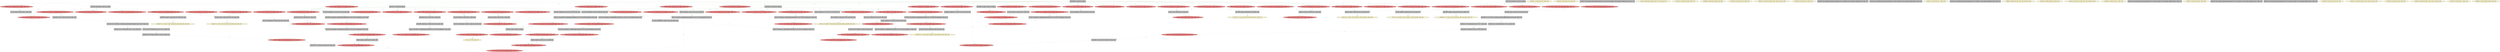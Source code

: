 
digraph G {


node636 [fillcolor=lemonchiffon,label="[44/45]  br i1 %cmp7, label %for.body8, label %for.end19, !dbg !1347",shape=ellipse,style=filled ]
node635 [fillcolor=grey,label="[46/53]  %arrayidx32 = getelementptr inbounds i32, i32* %38, i64 %idxprom31, !dbg !1383",shape=rectangle,style=filled ]
node634 [fillcolor=grey,label="[37/42]  %arrayidx14 = getelementptr inbounds i32*, i32** %26, i64 %idxprom13, !dbg !1352",shape=rectangle,style=filled ]
node632 [fillcolor=lemonchiffon,label="[61/62]  br i1 %cmp4, label %for.body5, label %for.end22, !dbg !1338",shape=ellipse,style=filled ]
node631 [fillcolor=lightcoral,label="[130/135]  %7 = load i32, i32* %vsize.addr, align 4, !dbg !1317",shape=ellipse,style=filled ]
node629 [fillcolor=lemonchiffon,label="[76/77]  br i1 %cmp50, label %for.body51, label %for.end56, !dbg !1414",shape=ellipse,style=filled ]
node628 [fillcolor=lemonchiffon,label="[350/351]  br label %for.inc20, !dbg !1361",shape=ellipse,style=filled ]
node514 [fillcolor=grey,label="[274/275]  %idxprom33 = zext i32 %42 to i64, !dbg !1388",shape=rectangle,style=filled ]
node536 [fillcolor=grey,label="[234/241]  %2 = extractvalue { i64, i1 } %1, 1, !dbg !1310",shape=rectangle,style=filled ]
node599 [fillcolor=lemonchiffon,label="[342/343]  br label %for.inc46, !dbg !1402",shape=ellipse,style=filled ]
node522 [fillcolor=grey,label="[196/197]  call void @llvm.dbg.declare(metadata i32* %hsize.addr, metadata !1320, metadata !DIExpression()), !dbg !1321",shape=rectangle,style=filled ]
node531 [fillcolor=lightcoral,label="[16/17]  store i32 %inc55, i32* %i, align 4, !dbg !1420",shape=ellipse,style=filled ]
node462 [fillcolor=lightcoral,label="[20/23]  %25 = load i32, i32* %arrayidx12, align 4, !dbg !1348",shape=ellipse,style=filled ]
node529 [fillcolor=lemonchiffon,label="[14/15]  br label %for.cond49, !dbg !1421, !llvm.loop !1422",shape=ellipse,style=filled ]
node573 [fillcolor=lemonchiffon,label="[312/313]  br label %for.cond26, !dbg !1377",shape=ellipse,style=filled ]
node633 [fillcolor=lightcoral,label="[58/59]  %45 = load i32, i32* %arrayidx36, align 4, !dbg !1391",shape=ellipse,style=filled ]
node524 [fillcolor=lemonchiffon,label="[348/349]  br label %for.cond49, !dbg !1409",shape=ellipse,style=filled ]
node517 [fillcolor=lightcoral,label="[236/239]  %call = call i8* @_Znam(i64 %4) #10, !dbg !1310",shape=ellipse,style=filled ]
node516 [fillcolor=grey,label="[121/128]  %sub42 = sub i32 %50, 1, !dbg !1400",shape=rectangle,style=filled ]
node512 [fillcolor=grey,label="[235/240]  %4 = select i1 %2, i64 -1, i64 %3, !dbg !1310",shape=rectangle,style=filled ]
node525 [fillcolor=grey,label="[31/34]  %idxprom9 = zext i32 %22 to i64, !dbg !1348",shape=rectangle,style=filled ]
node511 [fillcolor=lemonchiffon,label="[322/323]  br label %for.inc54, !dbg !1419",shape=ellipse,style=filled ]
node637 [fillcolor=lightcoral,label="[47/52]  %40 = load i32, i32* %arrayidx32, align 4, !dbg !1383",shape=ellipse,style=filled ]
node567 [fillcolor=lightcoral,label="[277/278]  %53 = load i32, i32* %i, align 4, !dbg !1403",shape=ellipse,style=filled ]
node570 [fillcolor=lightcoral,label="[190/193]  %48 = load i32, i32* %i, align 4, !dbg !1398",shape=ellipse,style=filled ]
node507 [fillcolor=lemonchiffon,label="[340/341]  br label %for.cond26, !dbg !1394, !llvm.loop !1395",shape=ellipse,style=filled ]
node506 [fillcolor=lemonchiffon,label="[338/339]  br label %for.cond, !dbg !1314",shape=ellipse,style=filled ]
node505 [fillcolor=grey,label="[54/57]  %inc = add i32 %16, 1, !dbg !1327",shape=rectangle,style=filled ]
node569 [fillcolor=lightcoral,label="[49/50]  store i32 %add, i32* %arrayidx36, align 4, !dbg !1391",shape=ellipse,style=filled ]
node539 [fillcolor=lightcoral,label="[173/174]  %47 = load i32**, i32*** %b, align 8, !dbg !1397",shape=ellipse,style=filled ]
node500 [fillcolor=lightcoral,label="[279/280]  %60 = load i32, i32* %i, align 4, !dbg !1420",shape=ellipse,style=filled ]
node504 [fillcolor=grey,label="[191/192]  %idxprom40 = zext i32 %48 to i64, !dbg !1397",shape=rectangle,style=filled ]
node469 [fillcolor=grey,label="[304/305]  call void @llvm.dbg.declare(metadata i32* %i, metadata !1324, metadata !DIExpression()), !dbg !1325",shape=rectangle,style=filled ]
node495 [fillcolor=lightcoral,label="[161/164]  %43 = load i32*, i32** %arrayidx34, align 8, !dbg !1388",shape=ellipse,style=filled ]
node502 [fillcolor=grey,label="[19/24]  %arrayidx12 = getelementptr inbounds i32, i32* %23, i64 %idxprom11, !dbg !1348",shape=rectangle,style=filled ]
node568 [fillcolor=lightcoral,label="[249/256]  %8 = load i32, i32* %hsize.addr, align 4, !dbg !1320",shape=ellipse,style=filled ]
node578 [fillcolor=lightcoral,label="[169/170]  %38 = load i32*, i32** %arrayidx30, align 8, !dbg !1383",shape=ellipse,style=filled ]
node515 [fillcolor=grey,label="[237/238]  %5 = bitcast i8* %call to i32**, !dbg !1310",shape=rectangle,style=filled ]
node468 [fillcolor=grey,label="[32/33]  %arrayidx10 = getelementptr inbounds i32*, i32** %21, i64 %idxprom9, !dbg !1348",shape=rectangle,style=filled ]
node611 [fillcolor=lightcoral,label="[94/99]  %52 = load i32, i32* %total, align 4, !dbg !1401",shape=ellipse,style=filled ]
node492 [fillcolor=grey,label="[314/315]  call void @llvm.dbg.declare(metadata i32* %total, metadata !1322, metadata !DIExpression()), !dbg !1323",shape=rectangle,style=filled ]
node527 [fillcolor=grey,label="[142/145]  %arrayidx41 = getelementptr inbounds i32*, i32** %47, i64 %idxprom40, !dbg !1397",shape=rectangle,style=filled ]
node474 [fillcolor=grey,label="[212/213]  %idxprom35 = zext i32 %44 to i64, !dbg !1388",shape=rectangle,style=filled ]
node464 [fillcolor=grey,label="[18/25]  %idxprom11 = zext i32 %24 to i64, !dbg !1348",shape=rectangle,style=filled ]
node555 [fillcolor=grey,label="[139/140]  %cmp27 = icmp ult i32 %34, %35, !dbg !1381",shape=rectangle,style=filled ]
node590 [fillcolor=grey,label="[150/153]  %59 = bitcast i32* %58 to i8*, !dbg !1418",shape=rectangle,style=filled ]
node471 [fillcolor=grey,label="[48/51]  %add = add i32 %45, %40, !dbg !1391",shape=rectangle,style=filled ]
node470 [fillcolor=lightcoral,label="[306/309]  %0 = load i32, i32* %vsize.addr, align 4, !dbg !1309",shape=ellipse,style=filled ]
node480 [fillcolor=lemonchiffon,label="[336/337]  br label %for.inc17, !dbg !1356",shape=ellipse,style=filled ]
node550 [fillcolor=grey,label="[9/12]  %62 = bitcast i32** %61 to i8*, !dbg !1425",shape=rectangle,style=filled ]
node585 [fillcolor=lightcoral,label="[38/41]  %28 = load i32*, i32** %arrayidx14, align 8, !dbg !1352",shape=ellipse,style=filled ]
node528 [fillcolor=grey,label="[207/208]  %idxprom31 = zext i32 %sub to i64, !dbg !1383",shape=rectangle,style=filled ]
node532 [fillcolor=grey,label="[204/231]  %j = alloca i32, align 4",shape=rectangle,style=filled ]
node601 [fillcolor=lightcoral,label="[124/125]  %51 = load i32, i32* %arrayidx44, align 4, !dbg !1397",shape=ellipse,style=filled ]
node533 [fillcolor=grey,label="[206/209]  %sub = sub i32 %39, 1, !dbg !1387",shape=rectangle,style=filled ]
node604 [fillcolor=grey,label="[110/113]  %inc47 = add i32 %53, 1, !dbg !1403",shape=rectangle,style=filled ]
node490 [fillcolor=grey,label="[332/333]  call void @llvm.dbg.declare(metadata i32* %j, metadata !1326, metadata !DIExpression()), !dbg !1327",shape=rectangle,style=filled ]
node473 [fillcolor=lightcoral,label="[217/222]  %46 = load i32, i32* %j, align 4, !dbg !1393",shape=ellipse,style=filled ]
node478 [fillcolor=lemonchiffon,label="[68/69]  br label %for.cond, !dbg !1328, !llvm.loop !1329",shape=ellipse,style=filled ]
node486 [fillcolor=grey,label="[288/289]  %idxprom52 = zext i32 %57 to i64, !dbg !1415",shape=rectangle,style=filled ]
node616 [fillcolor=grey,label="[75/78]  %cmp50 = icmp ult i32 %54, %55, !dbg !1413",shape=rectangle,style=filled ]
node483 [fillcolor=lemonchiffon,label="[330/331]  br label %delete.end, !dbg !1418",shape=ellipse,style=filled ]
node520 [fillcolor=grey,label="[252/253]  %11 = extractvalue { i64, i1 } %9, 0, !dbg !1322",shape=rectangle,style=filled ]
node466 [fillcolor=lightcoral,label="[28/29]  %23 = load i32*, i32** %arrayidx10, align 8, !dbg !1348",shape=ellipse,style=filled ]
node526 [fillcolor=lightcoral,label="[138/141]  %34 = load i32, i32* %j, align 4, !dbg !1378",shape=ellipse,style=filled ]
node513 [fillcolor=lightcoral,label="[310/311]  %18 = load i32, i32* %vsize.addr, align 4, !dbg !1336",shape=ellipse,style=filled ]
node561 [fillcolor=lightcoral,label="[201/202]  store i32** %a, i32*** %a.addr, align 8",shape=ellipse,style=filled ]
node493 [fillcolor=lightcoral,label="[269/270]  store i32 %inc21, i32* %i, align 4, !dbg !1362",shape=ellipse,style=filled ]
node510 [fillcolor=grey,label="[117/118]  %idxprom15 = zext i32 %29 to i64, !dbg !1352",shape=rectangle,style=filled ]
node603 [fillcolor=grey,label="[114/115]  %10 = extractvalue { i64, i1 } %9, 1, !dbg !1322",shape=rectangle,style=filled ]
node463 [fillcolor=lightcoral,label="[185/186]  %14 = load i32**, i32*** %b, align 8, !dbg !1323",shape=ellipse,style=filled ]
node479 [fillcolor=grey,label="[218/221]  %inc38 = add i32 %46, 1, !dbg !1393",shape=rectangle,style=filled ]
node518 [fillcolor=grey,label="[6/7]  %isnull57 = icmp eq i32** %61, null, !dbg !1425",shape=rectangle,style=filled ]
node481 [fillcolor=lemonchiffon,label="[324/325]  br label %for.cond6, !dbg !1358, !llvm.loop !1359",shape=ellipse,style=filled ]
node602 [fillcolor=lightcoral,label="[116/119]  %29 = load i32, i32* %j, align 4, !dbg !1354",shape=ellipse,style=filled ]
node521 [fillcolor=lightcoral,label="[227/230]  %30 = load i32, i32* %j, align 4, !dbg !1357",shape=ellipse,style=filled ]
node534 [fillcolor=grey,label="[307/308]  %conv = zext i32 %0 to i64, !dbg !1309",shape=rectangle,style=filled ]
node508 [fillcolor=lemonchiffon,label="[334/335]  br label %for.inc37, !dbg !1392",shape=ellipse,style=filled ]
node606 [fillcolor=lightcoral,label="[111/112]  store i32 %inc47, i32* %i, align 4, !dbg !1403",shape=ellipse,style=filled ]
node630 [fillcolor=lightcoral,label="[66/67]  store i32 0, i32* %i, align 4, !dbg !1331",shape=ellipse,style=filled ]
node485 [fillcolor=grey,label="[242/243]  call void @llvm.dbg.declare(metadata i32*** %a.addr, metadata !1316, metadata !DIExpression()), !dbg !1317",shape=rectangle,style=filled ]
node582 [fillcolor=grey,label="[122/127]  %idxprom43 = zext i32 %sub42 to i64, !dbg !1397",shape=rectangle,style=filled ]
node488 [fillcolor=grey,label="[250/255]  %conv1 = zext i32 %8 to i64, !dbg !1320",shape=rectangle,style=filled ]
node472 [fillcolor=lemonchiffon,label="[326/327]  br label %for.cond23, !dbg !1368",shape=ellipse,style=filled ]
node600 [fillcolor=grey,label="[123/126]  %arrayidx44 = getelementptr inbounds i32, i32* %49, i64 %idxprom43, !dbg !1397",shape=rectangle,style=filled ]
node499 [fillcolor=lightcoral,label="[273/276]  %42 = load i32, i32* %i, align 4, !dbg !1389",shape=ellipse,style=filled ]
node530 [fillcolor=lightcoral,label="[30/35]  %22 = load i32, i32* %i, align 4, !dbg !1350",shape=ellipse,style=filled ]
node503 [fillcolor=lightcoral,label="[8/13]  %61 = load i32**, i32*** %b, align 8, !dbg !1424",shape=ellipse,style=filled ]
node487 [fillcolor=lightcoral,label="[265/266]  %6 = load i32, i32* %i, align 4, !dbg !1315",shape=ellipse,style=filled ]
node519 [fillcolor=lightcoral,label="[205/210]  %39 = load i32, i32* %j, align 4, !dbg !1386",shape=ellipse,style=filled ]
node476 [fillcolor=lemonchiffon,label="[283/284]  br i1 %cmp24, label %for.body25, label %for.end48, !dbg !1373",shape=ellipse,style=filled ]
node541 [fillcolor=grey,label="[244/245]  %total = alloca i32, align 4",shape=rectangle,style=filled ]
node618 [fillcolor=grey,label="[95/98]  %add45 = add i32 %52, %51, !dbg !1401",shape=rectangle,style=filled ]
node556 [fillcolor=lightcoral,label="[295/296]  store i32 0, i32* %i, align 4, !dbg !1407",shape=ellipse,style=filled ]
node546 [fillcolor=lightcoral,label="[267/272]  %31 = load i32, i32* %i, align 4, !dbg !1362",shape=ellipse,style=filled ]
node491 [fillcolor=grey,label="[251/254]  %9 = call { i64, i1 } @llvm.umul.with.overflow.i64(i64 %conv1, i64 4), !dbg !1322",shape=rectangle,style=filled ]
node497 [fillcolor=lightcoral,label="[159/166]  %41 = load i32**, i32*** %b, align 8, !dbg !1388",shape=ellipse,style=filled ]
node540 [fillcolor=lightcoral,label="[247/248]  %35 = load i32, i32* %hsize.addr, align 4, !dbg !1380",shape=ellipse,style=filled ]
node535 [fillcolor=lightcoral,label="[232/233]  store i32 0, i32* %total, align 4, !dbg !1302",shape=ellipse,style=filled ]
node542 [fillcolor=lemonchiffon,label="[1/2]  ret i32 %63, !dbg !1427",shape=ellipse,style=filled ]
node543 [fillcolor=grey,label="[282/285]  %cmp24 = icmp ult i32 %32, %33, !dbg !1372",shape=rectangle,style=filled ]
node545 [fillcolor=lightcoral,label="[297/298]  %16 = load i32, i32* %i, align 4, !dbg !1327",shape=ellipse,style=filled ]
node547 [fillcolor=grey,label="[168/171]  %arrayidx30 = getelementptr inbounds i32*, i32** %36, i64 %idxprom29, !dbg !1383",shape=rectangle,style=filled ]
node549 [fillcolor=grey,label="[228/229]  %inc18 = add i32 %30, 1, !dbg !1357",shape=rectangle,style=filled ]
node551 [fillcolor=grey,label="[176/183]  %arrayidx53 = getelementptr inbounds i32*, i32** %56, i64 %idxprom52, !dbg !1415",shape=rectangle,style=filled ]
node475 [fillcolor=lightcoral,label="[64/65]  %17 = load i32, i32* %i, align 4, !dbg !1334",shape=ellipse,style=filled ]
node552 [fillcolor=grey,label="[328/329]  call void @llvm.dbg.declare(metadata i32*** %b, metadata !1328, metadata !DIExpression()), !dbg !1329",shape=rectangle,style=filled ]
node559 [fillcolor=lightcoral,label="[223/224]  %19 = load i32, i32* %j, align 4, !dbg !1343",shape=ellipse,style=filled ]
node553 [fillcolor=lightcoral,label="[225/226]  store i32 %inc18, i32* %j, align 4, !dbg !1357",shape=ellipse,style=filled ]
node544 [fillcolor=lightcoral,label="[215/216]  store i32 0, i32* %j, align 4, !dbg !1339",shape=ellipse,style=filled ]
node554 [fillcolor=lightcoral,label="[317/318]  %33 = load i32, i32* %vsize.addr, align 4, !dbg !1371",shape=ellipse,style=filled ]
node557 [fillcolor=lightcoral,label="[281/286]  %32 = load i32, i32* %i, align 4, !dbg !1369",shape=ellipse,style=filled ]
node613 [fillcolor=grey,label="[88/89]  call void @llvm.dbg.declare(metadata i32* %vsize.addr, metadata !1318, metadata !DIExpression()), !dbg !1319",shape=rectangle,style=filled ]
node558 [fillcolor=grey,label="[60/63]  %cmp4 = icmp ult i32 %17, %18, !dbg !1337",shape=rectangle,style=filled ]
node592 [fillcolor=lightcoral,label="[199/200]  %21 = load i32**, i32*** %a.addr, align 8, !dbg !1348",shape=ellipse,style=filled ]
node467 [fillcolor=grey,label="[36/43]  %idxprom13 = zext i32 %27 to i64, !dbg !1352",shape=rectangle,style=filled ]
node560 [fillcolor=grey,label="[262/299]  %i = alloca i32, align 4",shape=rectangle,style=filled ]
node538 [fillcolor=lightcoral,label="[257/258]  store i32 %hsize, i32* %hsize.addr, align 4",shape=ellipse,style=filled ]
node622 [fillcolor=lemonchiffon,label="[179/180]  br i1 %isnull, label %delete.end, label %delete.notnull, !dbg !1418",shape=ellipse,style=filled ]
node562 [fillcolor=grey,label="[246/259]  %hsize.addr = alloca i32, align 4",shape=rectangle,style=filled ]
node489 [fillcolor=lightcoral,label="[287/290]  %57 = load i32, i32* %i, align 4, !dbg !1417",shape=ellipse,style=filled ]
node564 [fillcolor=grey,label="[178/181]  %isnull = icmp eq i32* %58, null, !dbg !1418",shape=rectangle,style=filled ]
node501 [fillcolor=lemonchiffon,label="[4/5]  br i1 %isnull57, label %delete.end59, label %delete.notnull58, !dbg !1425",shape=ellipse,style=filled ]
node565 [fillcolor=lightcoral,label="[291/294]  %37 = load i32, i32* %i, align 4, !dbg !1385",shape=ellipse,style=filled ]
node617 [fillcolor=grey,label="[302/303]  %1 = call { i64, i1 } @llvm.umul.with.overflow.i64(i64 %conv, i64 8), !dbg !1310",shape=rectangle,style=filled ]
node566 [fillcolor=lemonchiffon,label="[344/345]  br label %for.cond6, !dbg !1342",shape=ellipse,style=filled ]
node571 [fillcolor=grey,label="[156/189]  %b = alloca i32**, align 8",shape=rectangle,style=filled ]
node572 [fillcolor=lightcoral,label="[151/152]  call void @_ZdaPv(i8* %59) #11, !dbg !1418",shape=ellipse,style=filled ]
node575 [fillcolor=lightcoral,label="[175/184]  %56 = load i32**, i32*** %b, align 8, !dbg !1415",shape=ellipse,style=filled ]
node482 [fillcolor=grey,label="[260/261]  %3 = extractvalue { i64, i1 } %1, 0, !dbg !1310",shape=rectangle,style=filled ]
node576 [fillcolor=grey,label="[39/40]  %arrayidx16 = getelementptr inbounds i32, i32* %28, i64 %idxprom15, !dbg !1352",shape=rectangle,style=filled ]
node577 [fillcolor=lightcoral,label="[177/182]  %58 = load i32*, i32** %arrayidx53, align 8, !dbg !1415",shape=ellipse,style=filled ]
node579 [fillcolor=lightcoral,label="[21/22]  store i32 %25, i32* %arrayidx16, align 4, !dbg !1355",shape=ellipse,style=filled ]
node588 [fillcolor=lightcoral,label="[146/147]  store i32 %vsize, i32* %vsize.addr, align 4",shape=ellipse,style=filled ]
node621 [fillcolor=lightcoral,label="[96/97]  store i32 %add45, i32* %total, align 4, !dbg !1401",shape=ellipse,style=filled ]
node580 [fillcolor=grey,label="[162/163]  %arrayidx36 = getelementptr inbounds i32, i32* %43, i64 %idxprom35, !dbg !1388",shape=rectangle,style=filled ]
node537 [fillcolor=grey,label="[292/293]  %idxprom29 = zext i32 %37 to i64, !dbg !1383",shape=rectangle,style=filled ]
node581 [fillcolor=lemonchiffon,label="[346/347]  br label %for.cond23, !dbg !1404, !llvm.loop !1405",shape=ellipse,style=filled ]
node583 [fillcolor=grey,label="[160/165]  %arrayidx34 = getelementptr inbounds i32*, i32** %41, i64 %idxprom33, !dbg !1388",shape=rectangle,style=filled ]
node605 [fillcolor=grey,label="[108/109]  %12 = select i1 %10, i64 -1, i64 %11, !dbg !1322",shape=rectangle,style=filled ]
node620 [fillcolor=lemonchiffon,label="[194/195]  br label %for.cond3, !dbg !1333",shape=ellipse,style=filled ]
node584 [fillcolor=lightcoral,label="[157/158]  %26 = load i32**, i32*** %b, align 8, !dbg !1352",shape=ellipse,style=filled ]
node494 [fillcolor=lightcoral,label="[219/220]  store i32 %inc38, i32* %j, align 4, !dbg !1393",shape=ellipse,style=filled ]
node595 [fillcolor=grey,label="[131/134]  %cmp = icmp ult i32 %6, %7, !dbg !1318",shape=rectangle,style=filled ]
node607 [fillcolor=lemonchiffon,label="[106/107]  br i1 %cmp27, label %for.body28, label %for.end39, !dbg !1382",shape=ellipse,style=filled ]
node586 [fillcolor=lightcoral,label="[263/264]  store i32 0, i32* %i, align 4, !dbg !1366",shape=ellipse,style=filled ]
node548 [fillcolor=lightcoral,label="[10/11]  call void @_ZdaPv(i8* %62) #11, !dbg !1425",shape=ellipse,style=filled ]
node612 [fillcolor=lightcoral,label="[90/93]  %20 = load i32, i32* %hsize.addr, align 4, !dbg !1345",shape=ellipse,style=filled ]
node574 [fillcolor=lightcoral,label="[187/188]  store i32** %5, i32*** %b, align 8, !dbg !1311",shape=ellipse,style=filled ]
node465 [fillcolor=lightcoral,label="[26/27]  %24 = load i32, i32* %j, align 4, !dbg !1351",shape=ellipse,style=filled ]
node587 [fillcolor=lemonchiffon,label="[148/149]  br label %for.cond3, !dbg !1363, !llvm.loop !1364",shape=ellipse,style=filled ]
node589 [fillcolor=lightcoral,label="[154/155]  store i32 1, i32* %j, align 4, !dbg !1374",shape=ellipse,style=filled ]
node591 [fillcolor=lightcoral,label="[136/137]  store i32 0, i32* %i, align 4, !dbg !1312",shape=ellipse,style=filled ]
node593 [fillcolor=lightcoral,label="[143/144]  %49 = load i32*, i32** %arrayidx41, align 8, !dbg !1397",shape=ellipse,style=filled ]
node594 [fillcolor=grey,label="[316/319]  %vsize.addr = alloca i32, align 4",shape=rectangle,style=filled ]
node563 [fillcolor=grey,label="[268/271]  %inc21 = add i32 %31, 1, !dbg !1362",shape=rectangle,style=filled ]
node596 [fillcolor=lemonchiffon,label="[132/133]  br i1 %cmp, label %for.body, label %for.end, !dbg !1319",shape=ellipse,style=filled ]
node509 [fillcolor=lemonchiffon,label="[320/321]  br label %for.inc, !dbg !1326",shape=ellipse,style=filled ]
node597 [fillcolor=lightcoral,label="[120/129]  %50 = load i32, i32* %j, align 4, !dbg !1399",shape=ellipse,style=filled ]
node598 [fillcolor=lightcoral,label="[55/56]  store i32 %inc, i32* %i, align 4, !dbg !1327",shape=ellipse,style=filled ]
node608 [fillcolor=lightcoral,label="[102/105]  %call2 = call i8* @_Znam(i64 %12) #10, !dbg !1322",shape=ellipse,style=filled ]
node477 [fillcolor=grey,label="[70/71]  %inc55 = add i32 %60, 1, !dbg !1420",shape=rectangle,style=filled ]
node609 [fillcolor=grey,label="[103/104]  %13 = bitcast i8* %call2 to i32*, !dbg !1322",shape=rectangle,style=filled ]
node610 [fillcolor=lightcoral,label="[100/101]  %54 = load i32, i32* %i, align 4, !dbg !1410",shape=ellipse,style=filled ]
node523 [fillcolor=lightcoral,label="[0/3]  %63 = load i32, i32* %total, align 4, !dbg !1426",shape=ellipse,style=filled ]
node614 [fillcolor=lightcoral,label="[84/87]  %15 = load i32, i32* %i, align 4, !dbg !1324",shape=ellipse,style=filled ]
node615 [fillcolor=lemonchiffon,label="[300/301]  br label %delete.end59, !dbg !1425",shape=ellipse,style=filled ]
node619 [fillcolor=grey,label="[91/92]  %cmp7 = icmp ult i32 %19, %20, !dbg !1346",shape=rectangle,style=filled ]
node496 [fillcolor=lightcoral,label="[167/172]  %36 = load i32**, i32*** %b, align 8, !dbg !1383",shape=ellipse,style=filled ]
node623 [fillcolor=grey,label="[85/86]  %idxprom = zext i32 %15 to i64, !dbg !1323",shape=rectangle,style=filled ]
node624 [fillcolor=grey,label="[82/83]  %arrayidx = getelementptr inbounds i32*, i32** %14, i64 %idxprom, !dbg !1323",shape=rectangle,style=filled ]
node625 [fillcolor=lightcoral,label="[80/81]  %27 = load i32, i32* %i, align 4, !dbg !1353",shape=ellipse,style=filled ]
node498 [fillcolor=grey,label="[198/203]  %a.addr = alloca i32**, align 8",shape=rectangle,style=filled ]
node626 [fillcolor=lightcoral,label="[74/79]  %55 = load i32, i32* %vsize.addr, align 4, !dbg !1412",shape=ellipse,style=filled ]
node484 [fillcolor=lightcoral,label="[211/214]  %44 = load i32, i32* %j, align 4, !dbg !1390",shape=ellipse,style=filled ]
node627 [fillcolor=lightcoral,label="[72/73]  store i32* %13, i32** %arrayidx, align 8, !dbg !1325",shape=ellipse,style=filled ]

node634->node585 [style=dotted,color=forestgreen,label="T",fontcolor=forestgreen ]
node626->node616 [style=dotted,color=forestgreen,label="T",fontcolor=forestgreen ]
node616->node629 [style=dotted,color=forestgreen,label="T",fontcolor=forestgreen ]
node594->node470 [style=dotted,color=forestgreen,label="T",fontcolor=forestgreen ]
node520->node605 [style=dotted,color=forestgreen,label="T",fontcolor=forestgreen ]
node545->node505 [style=dotted,color=forestgreen,label="T",fontcolor=forestgreen ]
node565->node537 [style=dotted,color=forestgreen,label="T",fontcolor=forestgreen ]
node532->node553 [style=dotted,color=forestgreen,label="T",fontcolor=forestgreen ]
node560->node557 [style=dotted,color=forestgreen,label="T",fontcolor=forestgreen ]
node532->node559 [style=dotted,color=forestgreen,label="T",fontcolor=forestgreen ]
node567->node604 [style=dotted,color=forestgreen,label="T",fontcolor=forestgreen ]
node499->node514 [style=dotted,color=forestgreen,label="T",fontcolor=forestgreen ]
node510->node576 [style=dotted,color=forestgreen,label="T",fontcolor=forestgreen ]
node521->node549 [style=dotted,color=forestgreen,label="T",fontcolor=forestgreen ]
node532->node526 [style=dotted,color=forestgreen,label="T",fontcolor=forestgreen ]
node582->node600 [style=dotted,color=forestgreen,label="T",fontcolor=forestgreen ]
node594->node631 [style=dotted,color=forestgreen,label="T",fontcolor=forestgreen ]
node519->node533 [style=dotted,color=forestgreen,label="T",fontcolor=forestgreen ]
node550->node548 [style=dotted,color=forestgreen,label="T",fontcolor=forestgreen ]
node541->node523 [style=dotted,color=forestgreen,label="T",fontcolor=forestgreen ]
node532->node597 [style=dotted,color=forestgreen,label="T",fontcolor=forestgreen ]
node571->node584 [style=dotted,color=forestgreen,label="T",fontcolor=forestgreen ]
node491->node603 [style=dotted,color=forestgreen,label="T",fontcolor=forestgreen ]
node527->node593 [style=dotted,color=forestgreen,label="T",fontcolor=forestgreen ]
node577->node564 [style=dotted,color=forestgreen,label="T",fontcolor=forestgreen ]
node600->node601 [style=dotted,color=forestgreen,label="T",fontcolor=forestgreen ]
node560->node500 [style=dotted,color=forestgreen,label="T",fontcolor=forestgreen ]
node512->node517 [style=dotted,color=forestgreen,label="T",fontcolor=forestgreen ]
node619->node636 [style=dotted,color=forestgreen,label="T",fontcolor=forestgreen ]
node523->node542 [style=dotted,color=forestgreen,label="T",fontcolor=forestgreen ]
node518->node501 [style=dotted,color=forestgreen,label="T",fontcolor=forestgreen ]
node473->node479 [style=dotted,color=forestgreen,label="T",fontcolor=forestgreen ]
node605->node608 [style=dotted,color=forestgreen,label="T",fontcolor=forestgreen ]
node547->node578 [style=dotted,color=forestgreen,label="T",fontcolor=forestgreen ]
node497->node583 [style=dotted,color=forestgreen,label="T",fontcolor=forestgreen ]
node517->node515 [style=dotted,color=forestgreen,label="T",fontcolor=forestgreen ]
node604->node606 [style=dotted,color=forestgreen,label="T",fontcolor=forestgreen ]
node560->node499 [style=dotted,color=forestgreen,label="T",fontcolor=forestgreen ]
node595->node596 [style=dotted,color=forestgreen,label="T",fontcolor=forestgreen ]
node617->node482 [style=dotted,color=forestgreen,label="T",fontcolor=forestgreen ]
node532->node544 [style=dotted,color=forestgreen,label="T",fontcolor=forestgreen ]
node593->node600 [style=dotted,color=forestgreen,label="T",fontcolor=forestgreen ]
node533->node528 [style=dotted,color=forestgreen,label="T",fontcolor=forestgreen ]
node475->node558 [style=dotted,color=forestgreen,label="T",fontcolor=forestgreen ]
node486->node551 [style=dotted,color=forestgreen,label="T",fontcolor=forestgreen ]
node471->node569 [style=dotted,color=forestgreen,label="T",fontcolor=forestgreen ]
node541->node611 [style=dotted,color=forestgreen,label="T",fontcolor=forestgreen ]
node571->node574 [style=dotted,color=forestgreen,label="T",fontcolor=forestgreen ]
node549->node553 [style=dotted,color=forestgreen,label="T",fontcolor=forestgreen ]
node503->node550 [style=dotted,color=forestgreen,label="T",fontcolor=forestgreen ]
node498->node592 [style=dotted,color=forestgreen,label="T",fontcolor=forestgreen ]
node495->node580 [style=dotted,color=forestgreen,label="T",fontcolor=forestgreen ]
node484->node474 [style=dotted,color=forestgreen,label="T",fontcolor=forestgreen ]
node623->node624 [style=dotted,color=forestgreen,label="T",fontcolor=forestgreen ]
node488->node491 [style=dotted,color=forestgreen,label="T",fontcolor=forestgreen ]
node465->node464 [style=dotted,color=forestgreen,label="T",fontcolor=forestgreen ]
node614->node623 [style=dotted,color=forestgreen,label="T",fontcolor=forestgreen ]
node576->node579 [style=dotted,color=forestgreen,label="T",fontcolor=forestgreen ]
node513->node558 [style=dotted,color=forestgreen,label="T",fontcolor=forestgreen ]
node560->node606 [style=dotted,color=forestgreen,label="T",fontcolor=forestgreen ]
node477->node531 [style=dotted,color=forestgreen,label="T",fontcolor=forestgreen ]
node505->node598 [style=dotted,color=forestgreen,label="T",fontcolor=forestgreen ]
node487->node595 [style=dotted,color=forestgreen,label="T",fontcolor=forestgreen ]
node504->node527 [style=dotted,color=forestgreen,label="T",fontcolor=forestgreen ]
node635->node637 [style=dotted,color=forestgreen,label="T",fontcolor=forestgreen ]
node603->node605 [style=dotted,color=forestgreen,label="T",fontcolor=forestgreen ]
node474->node580 [style=dotted,color=forestgreen,label="T",fontcolor=forestgreen ]
node515->node574 [style=dotted,color=forestgreen,label="T",fontcolor=forestgreen ]
node464->node502 [style=dotted,color=forestgreen,label="T",fontcolor=forestgreen ]
node470->node534 [style=dotted,color=forestgreen,label="T",fontcolor=forestgreen ]
node526->node555 [style=dotted,color=forestgreen,label="T",fontcolor=forestgreen ]
node532->node602 [style=dotted,color=forestgreen,label="T",fontcolor=forestgreen ]
node558->node632 [style=dotted,color=forestgreen,label="T",fontcolor=forestgreen ]
node560->node556 [style=dotted,color=forestgreen,label="T",fontcolor=forestgreen ]
node562->node568 [style=dotted,color=forestgreen,label="T",fontcolor=forestgreen ]
node463->node624 [style=dotted,color=forestgreen,label="T",fontcolor=forestgreen ]
node554->node543 [style=dotted,color=forestgreen,label="T",fontcolor=forestgreen ]
node571->node575 [style=dotted,color=forestgreen,label="T",fontcolor=forestgreen ]
node532->node519 [style=dotted,color=forestgreen,label="T",fontcolor=forestgreen ]
node555->node607 [style=dotted,color=forestgreen,label="T",fontcolor=forestgreen ]
node525->node468 [style=dotted,color=forestgreen,label="T",fontcolor=forestgreen ]
node466->node502 [style=dotted,color=forestgreen,label="T",fontcolor=forestgreen ]
node528->node635 [style=dotted,color=forestgreen,label="T",fontcolor=forestgreen ]
node541->node535 [style=dotted,color=forestgreen,label="T",fontcolor=forestgreen ]
node562->node612 [style=dotted,color=forestgreen,label="T",fontcolor=forestgreen ]
node594->node588 [style=dotted,color=forestgreen,label="T",fontcolor=forestgreen ]
node537->node547 [style=dotted,color=forestgreen,label="T",fontcolor=forestgreen ]
node503->node518 [style=dotted,color=forestgreen,label="T",fontcolor=forestgreen ]
node594->node554 [style=dotted,color=forestgreen,label="T",fontcolor=forestgreen ]
node498->node561 [style=dotted,color=forestgreen,label="T",fontcolor=forestgreen ]
node540->node555 [style=dotted,color=forestgreen,label="T",fontcolor=forestgreen ]
node536->node512 [style=dotted,color=forestgreen,label="T",fontcolor=forestgreen ]
node496->node547 [style=dotted,color=forestgreen,label="T",fontcolor=forestgreen ]
node502->node462 [style=dotted,color=forestgreen,label="T",fontcolor=forestgreen ]
node516->node582 [style=dotted,color=forestgreen,label="T",fontcolor=forestgreen ]
node532->node465 [style=dotted,color=forestgreen,label="T",fontcolor=forestgreen ]
node571->node497 [style=dotted,color=forestgreen,label="T",fontcolor=forestgreen ]
node560->node630 [style=dotted,color=forestgreen,label="T",fontcolor=forestgreen ]
node482->node512 [style=dotted,color=forestgreen,label="T",fontcolor=forestgreen ]
node539->node527 [style=dotted,color=forestgreen,label="T",fontcolor=forestgreen ]
node580->node569 [style=dotted,color=forestgreen,label="T",fontcolor=forestgreen ]
node560->node614 [style=dotted,color=forestgreen,label="T",fontcolor=forestgreen ]
node584->node634 [style=dotted,color=forestgreen,label="T",fontcolor=forestgreen ]
node568->node488 [style=dotted,color=forestgreen,label="T",fontcolor=forestgreen ]
node532->node494 [style=dotted,color=forestgreen,label="T",fontcolor=forestgreen ]
node571->node463 [style=dotted,color=forestgreen,label="T",fontcolor=forestgreen ]
node637->node471 [style=dotted,color=forestgreen,label="T",fontcolor=forestgreen ]
node491->node520 [style=dotted,color=forestgreen,label="T",fontcolor=forestgreen ]
node530->node525 [style=dotted,color=forestgreen,label="T",fontcolor=forestgreen ]
node611->node618 [style=dotted,color=forestgreen,label="T",fontcolor=forestgreen ]
node546->node563 [style=dotted,color=forestgreen,label="T",fontcolor=forestgreen ]
node479->node494 [style=dotted,color=forestgreen,label="T",fontcolor=forestgreen ]
node560->node591 [style=dotted,color=forestgreen,label="T",fontcolor=forestgreen ]
node571->node496 [style=dotted,color=forestgreen,label="T",fontcolor=forestgreen ]
node560->node570 [style=dotted,color=forestgreen,label="T",fontcolor=forestgreen ]
node532->node484 [style=dotted,color=forestgreen,label="T",fontcolor=forestgreen ]
node500->node477 [style=dotted,color=forestgreen,label="T",fontcolor=forestgreen ]
node489->node486 [style=dotted,color=forestgreen,label="T",fontcolor=forestgreen ]
node610->node616 [style=dotted,color=forestgreen,label="T",fontcolor=forestgreen ]
node601->node618 [style=dotted,color=forestgreen,label="T",fontcolor=forestgreen ]
node597->node516 [style=dotted,color=forestgreen,label="T",fontcolor=forestgreen ]
node570->node504 [style=dotted,color=forestgreen,label="T",fontcolor=forestgreen ]
node560->node530 [style=dotted,color=forestgreen,label="T",fontcolor=forestgreen ]
node534->node617 [style=dotted,color=forestgreen,label="T",fontcolor=forestgreen ]
node514->node583 [style=dotted,color=forestgreen,label="T",fontcolor=forestgreen ]
node571->node539 [style=dotted,color=forestgreen,label="T",fontcolor=forestgreen ]
node560->node489 [style=dotted,color=forestgreen,label="T",fontcolor=forestgreen ]
node585->node576 [style=dotted,color=forestgreen,label="T",fontcolor=forestgreen ]
node560->node531 [style=dotted,color=forestgreen,label="T",fontcolor=forestgreen ]
node560->node475 [style=dotted,color=forestgreen,label="T",fontcolor=forestgreen ]
node560->node598 [style=dotted,color=forestgreen,label="T",fontcolor=forestgreen ]
node625->node467 [style=dotted,color=forestgreen,label="T",fontcolor=forestgreen ]
node560->node493 [style=dotted,color=forestgreen,label="T",fontcolor=forestgreen ]
node462->node579 [style=dotted,color=forestgreen,label="T",fontcolor=forestgreen ]
node559->node619 [style=dotted,color=forestgreen,label="T",fontcolor=forestgreen ]
node560->node487 [style=dotted,color=forestgreen,label="T",fontcolor=forestgreen ]
node557->node543 [style=dotted,color=forestgreen,label="T",fontcolor=forestgreen ]
node609->node627 [style=dotted,color=forestgreen,label="T",fontcolor=forestgreen ]
node560->node546 [style=dotted,color=forestgreen,label="T",fontcolor=forestgreen ]
node543->node476 [style=dotted,color=forestgreen,label="T",fontcolor=forestgreen ]
node560->node586 [style=dotted,color=forestgreen,label="T",fontcolor=forestgreen ]
node560->node610 [style=dotted,color=forestgreen,label="T",fontcolor=forestgreen ]
node560->node625 [style=dotted,color=forestgreen,label="T",fontcolor=forestgreen ]
node560->node567 [style=dotted,color=forestgreen,label="T",fontcolor=forestgreen ]
node563->node493 [style=dotted,color=forestgreen,label="T",fontcolor=forestgreen ]
node564->node622 [style=dotted,color=forestgreen,label="T",fontcolor=forestgreen ]
node532->node589 [style=dotted,color=forestgreen,label="T",fontcolor=forestgreen ]
node468->node466 [style=dotted,color=forestgreen,label="T",fontcolor=forestgreen ]
node551->node577 [style=dotted,color=forestgreen,label="T",fontcolor=forestgreen ]
node618->node621 [style=dotted,color=forestgreen,label="T",fontcolor=forestgreen ]
node631->node595 [style=dotted,color=forestgreen,label="T",fontcolor=forestgreen ]
node633->node471 [style=dotted,color=forestgreen,label="T",fontcolor=forestgreen ]
node560->node565 [style=dotted,color=forestgreen,label="T",fontcolor=forestgreen ]
node467->node634 [style=dotted,color=forestgreen,label="T",fontcolor=forestgreen ]
node571->node503 [style=dotted,color=forestgreen,label="T",fontcolor=forestgreen ]
node532->node473 [style=dotted,color=forestgreen,label="T",fontcolor=forestgreen ]
node575->node551 [style=dotted,color=forestgreen,label="T",fontcolor=forestgreen ]
node578->node635 [style=dotted,color=forestgreen,label="T",fontcolor=forestgreen ]
node583->node495 [style=dotted,color=forestgreen,label="T",fontcolor=forestgreen ]
node577->node590 [style=dotted,color=forestgreen,label="T",fontcolor=forestgreen ]
node562->node538 [style=dotted,color=forestgreen,label="T",fontcolor=forestgreen ]
node580->node633 [style=dotted,color=forestgreen,label="T",fontcolor=forestgreen ]
node590->node572 [style=dotted,color=forestgreen,label="T",fontcolor=forestgreen ]
node541->node621 [style=dotted,color=forestgreen,label="T",fontcolor=forestgreen ]
node592->node468 [style=dotted,color=forestgreen,label="T",fontcolor=forestgreen ]
node624->node627 [style=dotted,color=forestgreen,label="T",fontcolor=forestgreen ]
node594->node626 [style=dotted,color=forestgreen,label="T",fontcolor=forestgreen ]
node532->node521 [style=dotted,color=forestgreen,label="T",fontcolor=forestgreen ]
node594->node513 [style=dotted,color=forestgreen,label="T",fontcolor=forestgreen ]
node602->node510 [style=dotted,color=forestgreen,label="T",fontcolor=forestgreen ]
node562->node540 [style=dotted,color=forestgreen,label="T",fontcolor=forestgreen ]
node608->node609 [style=dotted,color=forestgreen,label="T",fontcolor=forestgreen ]
node617->node536 [style=dotted,color=forestgreen,label="T",fontcolor=forestgreen ]
node560->node545 [style=dotted,color=forestgreen,label="T",fontcolor=forestgreen ]
node612->node619 [style=dotted,color=forestgreen,label="T",fontcolor=forestgreen ]


}
